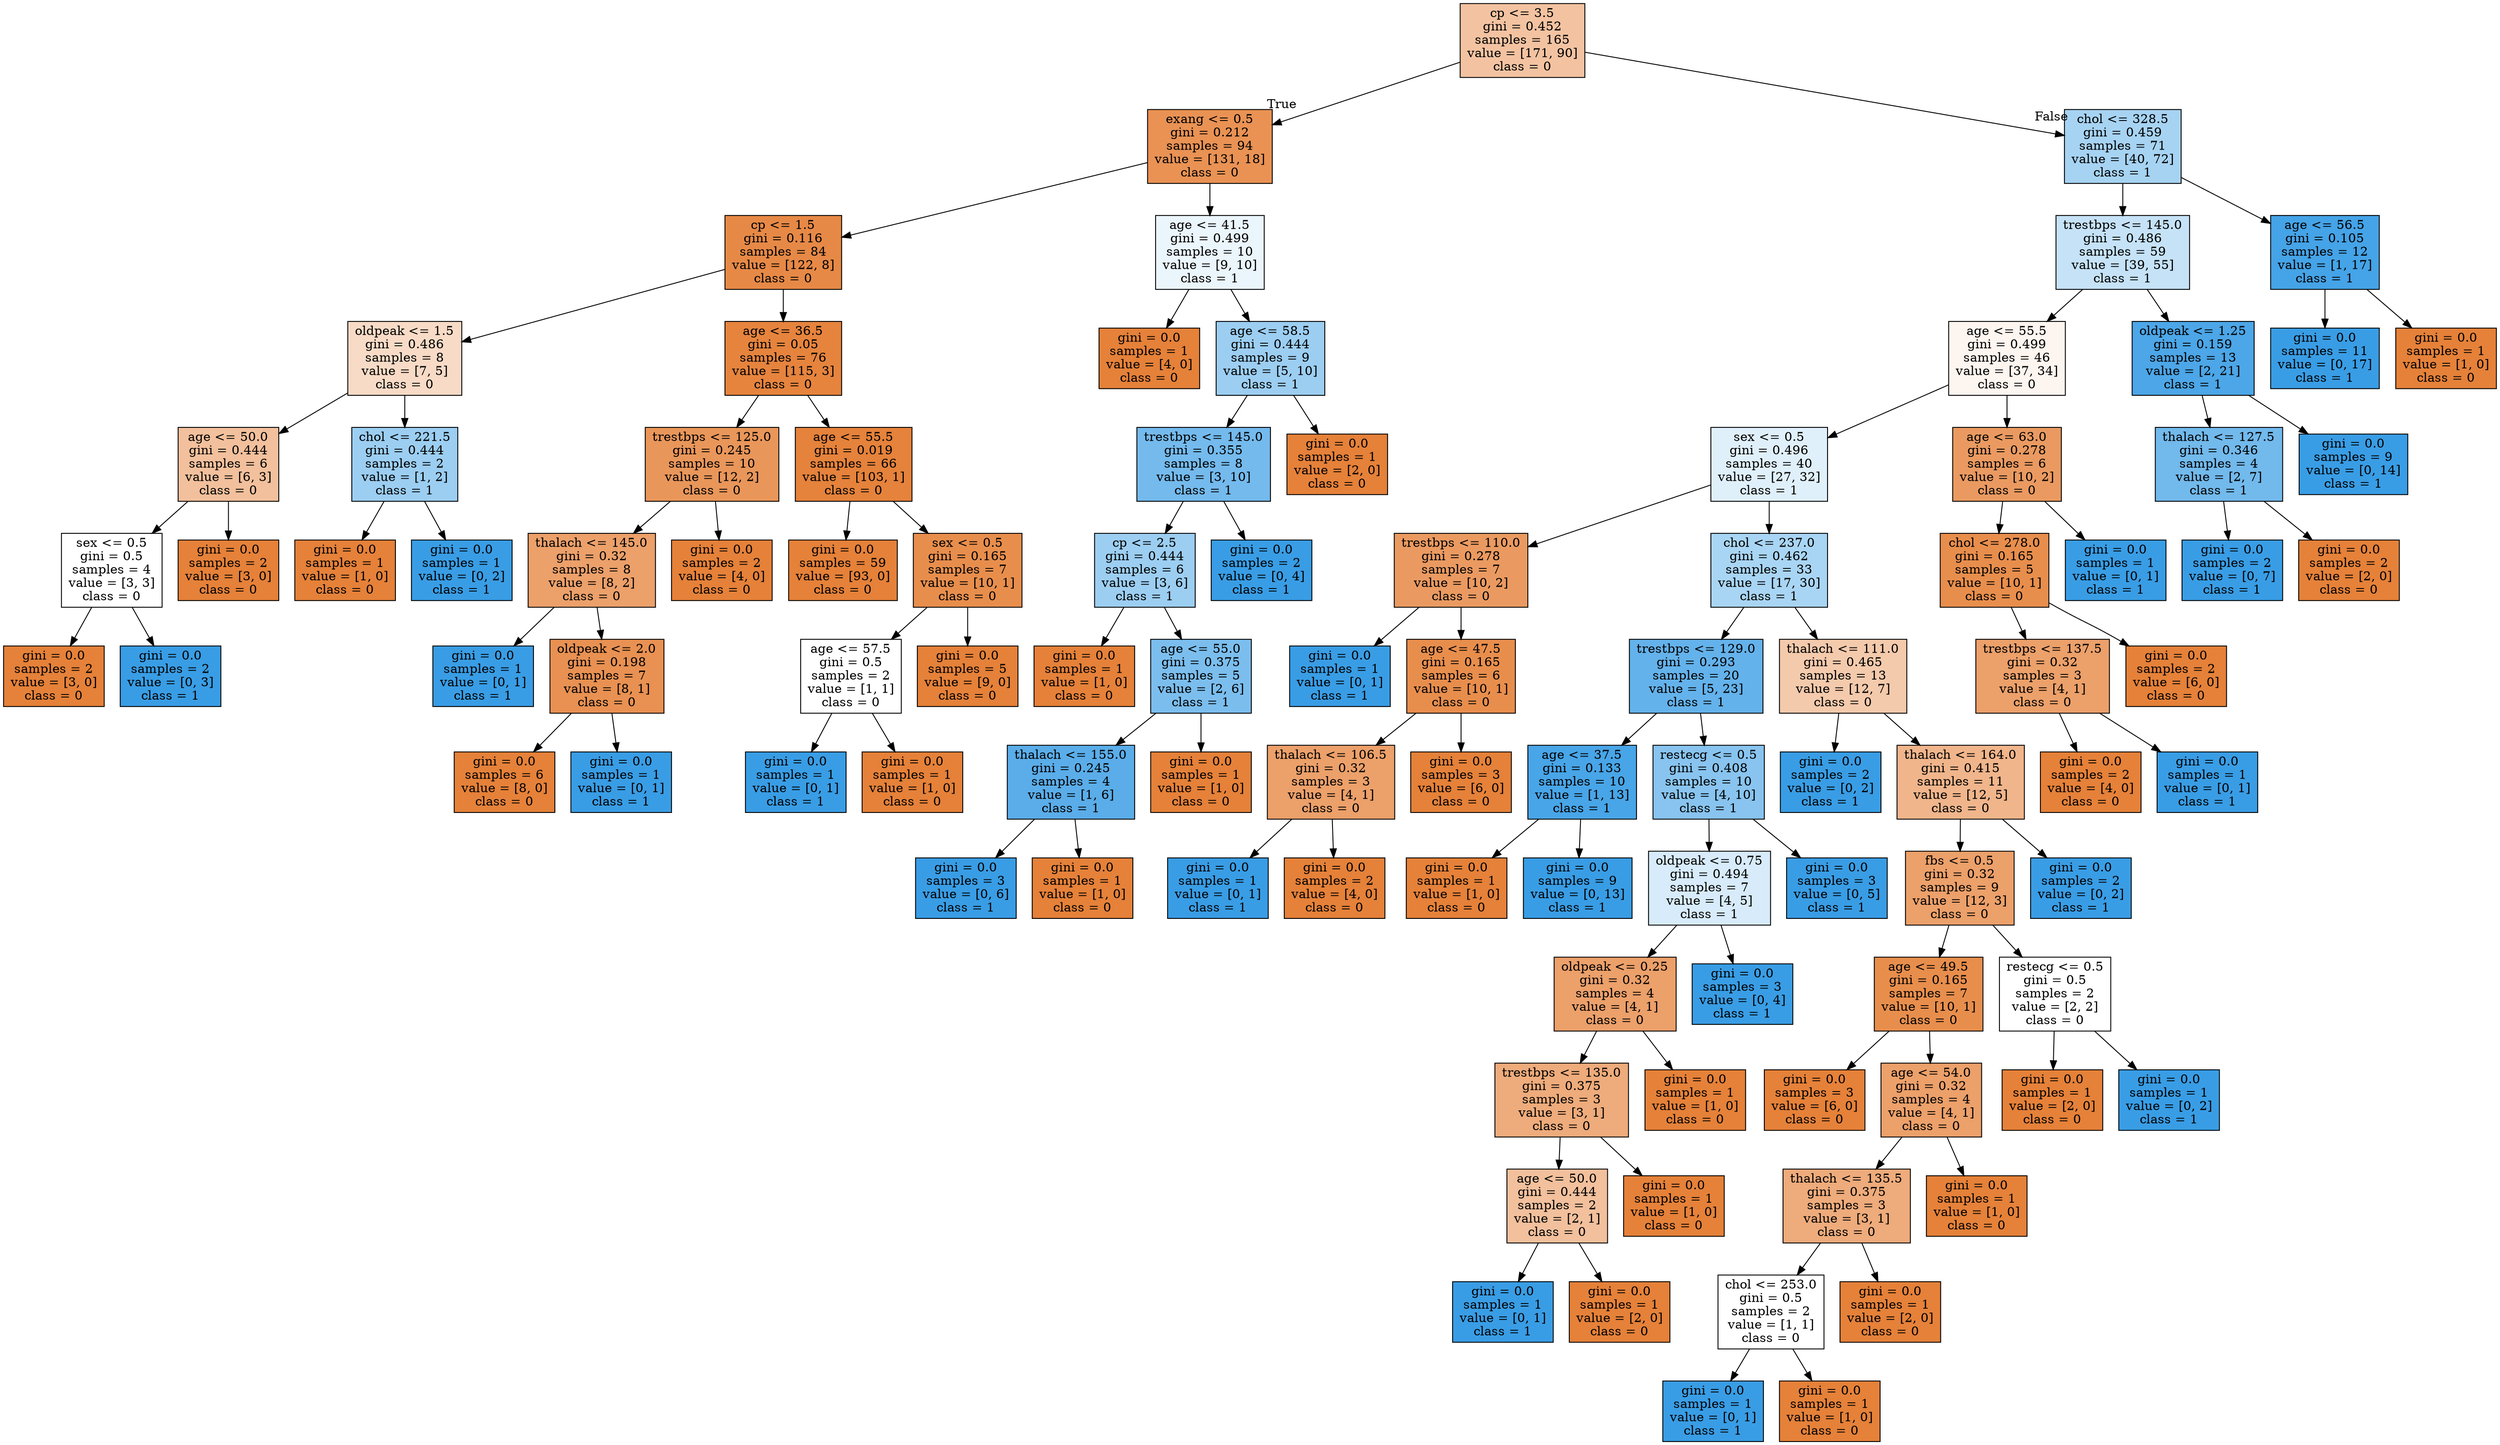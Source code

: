 digraph Tree {
node [shape=box, style="filled", color="black"] ;
0 [label="cp <= 3.5\ngini = 0.452\nsamples = 165\nvalue = [171, 90]\nclass = 0", fillcolor="#f3c3a1"] ;
1 [label="exang <= 0.5\ngini = 0.212\nsamples = 94\nvalue = [131, 18]\nclass = 0", fillcolor="#e99254"] ;
0 -> 1 [labeldistance=2.5, labelangle=45, headlabel="True"] ;
2 [label="cp <= 1.5\ngini = 0.116\nsamples = 84\nvalue = [122, 8]\nclass = 0", fillcolor="#e78946"] ;
1 -> 2 ;
3 [label="oldpeak <= 1.5\ngini = 0.486\nsamples = 8\nvalue = [7, 5]\nclass = 0", fillcolor="#f8dbc6"] ;
2 -> 3 ;
4 [label="age <= 50.0\ngini = 0.444\nsamples = 6\nvalue = [6, 3]\nclass = 0", fillcolor="#f2c09c"] ;
3 -> 4 ;
5 [label="sex <= 0.5\ngini = 0.5\nsamples = 4\nvalue = [3, 3]\nclass = 0", fillcolor="#ffffff"] ;
4 -> 5 ;
6 [label="gini = 0.0\nsamples = 2\nvalue = [3, 0]\nclass = 0", fillcolor="#e58139"] ;
5 -> 6 ;
7 [label="gini = 0.0\nsamples = 2\nvalue = [0, 3]\nclass = 1", fillcolor="#399de5"] ;
5 -> 7 ;
8 [label="gini = 0.0\nsamples = 2\nvalue = [3, 0]\nclass = 0", fillcolor="#e58139"] ;
4 -> 8 ;
9 [label="chol <= 221.5\ngini = 0.444\nsamples = 2\nvalue = [1, 2]\nclass = 1", fillcolor="#9ccef2"] ;
3 -> 9 ;
10 [label="gini = 0.0\nsamples = 1\nvalue = [1, 0]\nclass = 0", fillcolor="#e58139"] ;
9 -> 10 ;
11 [label="gini = 0.0\nsamples = 1\nvalue = [0, 2]\nclass = 1", fillcolor="#399de5"] ;
9 -> 11 ;
12 [label="age <= 36.5\ngini = 0.05\nsamples = 76\nvalue = [115, 3]\nclass = 0", fillcolor="#e6843e"] ;
2 -> 12 ;
13 [label="trestbps <= 125.0\ngini = 0.245\nsamples = 10\nvalue = [12, 2]\nclass = 0", fillcolor="#e9965a"] ;
12 -> 13 ;
14 [label="thalach <= 145.0\ngini = 0.32\nsamples = 8\nvalue = [8, 2]\nclass = 0", fillcolor="#eca06a"] ;
13 -> 14 ;
15 [label="gini = 0.0\nsamples = 1\nvalue = [0, 1]\nclass = 1", fillcolor="#399de5"] ;
14 -> 15 ;
16 [label="oldpeak <= 2.0\ngini = 0.198\nsamples = 7\nvalue = [8, 1]\nclass = 0", fillcolor="#e89152"] ;
14 -> 16 ;
17 [label="gini = 0.0\nsamples = 6\nvalue = [8, 0]\nclass = 0", fillcolor="#e58139"] ;
16 -> 17 ;
18 [label="gini = 0.0\nsamples = 1\nvalue = [0, 1]\nclass = 1", fillcolor="#399de5"] ;
16 -> 18 ;
19 [label="gini = 0.0\nsamples = 2\nvalue = [4, 0]\nclass = 0", fillcolor="#e58139"] ;
13 -> 19 ;
20 [label="age <= 55.5\ngini = 0.019\nsamples = 66\nvalue = [103, 1]\nclass = 0", fillcolor="#e5823b"] ;
12 -> 20 ;
21 [label="gini = 0.0\nsamples = 59\nvalue = [93, 0]\nclass = 0", fillcolor="#e58139"] ;
20 -> 21 ;
22 [label="sex <= 0.5\ngini = 0.165\nsamples = 7\nvalue = [10, 1]\nclass = 0", fillcolor="#e88e4d"] ;
20 -> 22 ;
23 [label="age <= 57.5\ngini = 0.5\nsamples = 2\nvalue = [1, 1]\nclass = 0", fillcolor="#ffffff"] ;
22 -> 23 ;
24 [label="gini = 0.0\nsamples = 1\nvalue = [0, 1]\nclass = 1", fillcolor="#399de5"] ;
23 -> 24 ;
25 [label="gini = 0.0\nsamples = 1\nvalue = [1, 0]\nclass = 0", fillcolor="#e58139"] ;
23 -> 25 ;
26 [label="gini = 0.0\nsamples = 5\nvalue = [9, 0]\nclass = 0", fillcolor="#e58139"] ;
22 -> 26 ;
27 [label="age <= 41.5\ngini = 0.499\nsamples = 10\nvalue = [9, 10]\nclass = 1", fillcolor="#ebf5fc"] ;
1 -> 27 ;
28 [label="gini = 0.0\nsamples = 1\nvalue = [4, 0]\nclass = 0", fillcolor="#e58139"] ;
27 -> 28 ;
29 [label="age <= 58.5\ngini = 0.444\nsamples = 9\nvalue = [5, 10]\nclass = 1", fillcolor="#9ccef2"] ;
27 -> 29 ;
30 [label="trestbps <= 145.0\ngini = 0.355\nsamples = 8\nvalue = [3, 10]\nclass = 1", fillcolor="#74baed"] ;
29 -> 30 ;
31 [label="cp <= 2.5\ngini = 0.444\nsamples = 6\nvalue = [3, 6]\nclass = 1", fillcolor="#9ccef2"] ;
30 -> 31 ;
32 [label="gini = 0.0\nsamples = 1\nvalue = [1, 0]\nclass = 0", fillcolor="#e58139"] ;
31 -> 32 ;
33 [label="age <= 55.0\ngini = 0.375\nsamples = 5\nvalue = [2, 6]\nclass = 1", fillcolor="#7bbeee"] ;
31 -> 33 ;
34 [label="thalach <= 155.0\ngini = 0.245\nsamples = 4\nvalue = [1, 6]\nclass = 1", fillcolor="#5aade9"] ;
33 -> 34 ;
35 [label="gini = 0.0\nsamples = 3\nvalue = [0, 6]\nclass = 1", fillcolor="#399de5"] ;
34 -> 35 ;
36 [label="gini = 0.0\nsamples = 1\nvalue = [1, 0]\nclass = 0", fillcolor="#e58139"] ;
34 -> 36 ;
37 [label="gini = 0.0\nsamples = 1\nvalue = [1, 0]\nclass = 0", fillcolor="#e58139"] ;
33 -> 37 ;
38 [label="gini = 0.0\nsamples = 2\nvalue = [0, 4]\nclass = 1", fillcolor="#399de5"] ;
30 -> 38 ;
39 [label="gini = 0.0\nsamples = 1\nvalue = [2, 0]\nclass = 0", fillcolor="#e58139"] ;
29 -> 39 ;
40 [label="chol <= 328.5\ngini = 0.459\nsamples = 71\nvalue = [40, 72]\nclass = 1", fillcolor="#a7d3f3"] ;
0 -> 40 [labeldistance=2.5, labelangle=-45, headlabel="False"] ;
41 [label="trestbps <= 145.0\ngini = 0.486\nsamples = 59\nvalue = [39, 55]\nclass = 1", fillcolor="#c5e2f7"] ;
40 -> 41 ;
42 [label="age <= 55.5\ngini = 0.499\nsamples = 46\nvalue = [37, 34]\nclass = 0", fillcolor="#fdf5ef"] ;
41 -> 42 ;
43 [label="sex <= 0.5\ngini = 0.496\nsamples = 40\nvalue = [27, 32]\nclass = 1", fillcolor="#e0f0fb"] ;
42 -> 43 ;
44 [label="trestbps <= 110.0\ngini = 0.278\nsamples = 7\nvalue = [10, 2]\nclass = 0", fillcolor="#ea9a61"] ;
43 -> 44 ;
45 [label="gini = 0.0\nsamples = 1\nvalue = [0, 1]\nclass = 1", fillcolor="#399de5"] ;
44 -> 45 ;
46 [label="age <= 47.5\ngini = 0.165\nsamples = 6\nvalue = [10, 1]\nclass = 0", fillcolor="#e88e4d"] ;
44 -> 46 ;
47 [label="thalach <= 106.5\ngini = 0.32\nsamples = 3\nvalue = [4, 1]\nclass = 0", fillcolor="#eca06a"] ;
46 -> 47 ;
48 [label="gini = 0.0\nsamples = 1\nvalue = [0, 1]\nclass = 1", fillcolor="#399de5"] ;
47 -> 48 ;
49 [label="gini = 0.0\nsamples = 2\nvalue = [4, 0]\nclass = 0", fillcolor="#e58139"] ;
47 -> 49 ;
50 [label="gini = 0.0\nsamples = 3\nvalue = [6, 0]\nclass = 0", fillcolor="#e58139"] ;
46 -> 50 ;
51 [label="chol <= 237.0\ngini = 0.462\nsamples = 33\nvalue = [17, 30]\nclass = 1", fillcolor="#a9d5f4"] ;
43 -> 51 ;
52 [label="trestbps <= 129.0\ngini = 0.293\nsamples = 20\nvalue = [5, 23]\nclass = 1", fillcolor="#64b2eb"] ;
51 -> 52 ;
53 [label="age <= 37.5\ngini = 0.133\nsamples = 10\nvalue = [1, 13]\nclass = 1", fillcolor="#48a5e7"] ;
52 -> 53 ;
54 [label="gini = 0.0\nsamples = 1\nvalue = [1, 0]\nclass = 0", fillcolor="#e58139"] ;
53 -> 54 ;
55 [label="gini = 0.0\nsamples = 9\nvalue = [0, 13]\nclass = 1", fillcolor="#399de5"] ;
53 -> 55 ;
56 [label="restecg <= 0.5\ngini = 0.408\nsamples = 10\nvalue = [4, 10]\nclass = 1", fillcolor="#88c4ef"] ;
52 -> 56 ;
57 [label="oldpeak <= 0.75\ngini = 0.494\nsamples = 7\nvalue = [4, 5]\nclass = 1", fillcolor="#d7ebfa"] ;
56 -> 57 ;
58 [label="oldpeak <= 0.25\ngini = 0.32\nsamples = 4\nvalue = [4, 1]\nclass = 0", fillcolor="#eca06a"] ;
57 -> 58 ;
59 [label="trestbps <= 135.0\ngini = 0.375\nsamples = 3\nvalue = [3, 1]\nclass = 0", fillcolor="#eeab7b"] ;
58 -> 59 ;
60 [label="age <= 50.0\ngini = 0.444\nsamples = 2\nvalue = [2, 1]\nclass = 0", fillcolor="#f2c09c"] ;
59 -> 60 ;
61 [label="gini = 0.0\nsamples = 1\nvalue = [0, 1]\nclass = 1", fillcolor="#399de5"] ;
60 -> 61 ;
62 [label="gini = 0.0\nsamples = 1\nvalue = [2, 0]\nclass = 0", fillcolor="#e58139"] ;
60 -> 62 ;
63 [label="gini = 0.0\nsamples = 1\nvalue = [1, 0]\nclass = 0", fillcolor="#e58139"] ;
59 -> 63 ;
64 [label="gini = 0.0\nsamples = 1\nvalue = [1, 0]\nclass = 0", fillcolor="#e58139"] ;
58 -> 64 ;
65 [label="gini = 0.0\nsamples = 3\nvalue = [0, 4]\nclass = 1", fillcolor="#399de5"] ;
57 -> 65 ;
66 [label="gini = 0.0\nsamples = 3\nvalue = [0, 5]\nclass = 1", fillcolor="#399de5"] ;
56 -> 66 ;
67 [label="thalach <= 111.0\ngini = 0.465\nsamples = 13\nvalue = [12, 7]\nclass = 0", fillcolor="#f4caac"] ;
51 -> 67 ;
68 [label="gini = 0.0\nsamples = 2\nvalue = [0, 2]\nclass = 1", fillcolor="#399de5"] ;
67 -> 68 ;
69 [label="thalach <= 164.0\ngini = 0.415\nsamples = 11\nvalue = [12, 5]\nclass = 0", fillcolor="#f0b58b"] ;
67 -> 69 ;
70 [label="fbs <= 0.5\ngini = 0.32\nsamples = 9\nvalue = [12, 3]\nclass = 0", fillcolor="#eca06a"] ;
69 -> 70 ;
71 [label="age <= 49.5\ngini = 0.165\nsamples = 7\nvalue = [10, 1]\nclass = 0", fillcolor="#e88e4d"] ;
70 -> 71 ;
72 [label="gini = 0.0\nsamples = 3\nvalue = [6, 0]\nclass = 0", fillcolor="#e58139"] ;
71 -> 72 ;
73 [label="age <= 54.0\ngini = 0.32\nsamples = 4\nvalue = [4, 1]\nclass = 0", fillcolor="#eca06a"] ;
71 -> 73 ;
74 [label="thalach <= 135.5\ngini = 0.375\nsamples = 3\nvalue = [3, 1]\nclass = 0", fillcolor="#eeab7b"] ;
73 -> 74 ;
75 [label="chol <= 253.0\ngini = 0.5\nsamples = 2\nvalue = [1, 1]\nclass = 0", fillcolor="#ffffff"] ;
74 -> 75 ;
76 [label="gini = 0.0\nsamples = 1\nvalue = [0, 1]\nclass = 1", fillcolor="#399de5"] ;
75 -> 76 ;
77 [label="gini = 0.0\nsamples = 1\nvalue = [1, 0]\nclass = 0", fillcolor="#e58139"] ;
75 -> 77 ;
78 [label="gini = 0.0\nsamples = 1\nvalue = [2, 0]\nclass = 0", fillcolor="#e58139"] ;
74 -> 78 ;
79 [label="gini = 0.0\nsamples = 1\nvalue = [1, 0]\nclass = 0", fillcolor="#e58139"] ;
73 -> 79 ;
80 [label="restecg <= 0.5\ngini = 0.5\nsamples = 2\nvalue = [2, 2]\nclass = 0", fillcolor="#ffffff"] ;
70 -> 80 ;
81 [label="gini = 0.0\nsamples = 1\nvalue = [2, 0]\nclass = 0", fillcolor="#e58139"] ;
80 -> 81 ;
82 [label="gini = 0.0\nsamples = 1\nvalue = [0, 2]\nclass = 1", fillcolor="#399de5"] ;
80 -> 82 ;
83 [label="gini = 0.0\nsamples = 2\nvalue = [0, 2]\nclass = 1", fillcolor="#399de5"] ;
69 -> 83 ;
84 [label="age <= 63.0\ngini = 0.278\nsamples = 6\nvalue = [10, 2]\nclass = 0", fillcolor="#ea9a61"] ;
42 -> 84 ;
85 [label="chol <= 278.0\ngini = 0.165\nsamples = 5\nvalue = [10, 1]\nclass = 0", fillcolor="#e88e4d"] ;
84 -> 85 ;
86 [label="trestbps <= 137.5\ngini = 0.32\nsamples = 3\nvalue = [4, 1]\nclass = 0", fillcolor="#eca06a"] ;
85 -> 86 ;
87 [label="gini = 0.0\nsamples = 2\nvalue = [4, 0]\nclass = 0", fillcolor="#e58139"] ;
86 -> 87 ;
88 [label="gini = 0.0\nsamples = 1\nvalue = [0, 1]\nclass = 1", fillcolor="#399de5"] ;
86 -> 88 ;
89 [label="gini = 0.0\nsamples = 2\nvalue = [6, 0]\nclass = 0", fillcolor="#e58139"] ;
85 -> 89 ;
90 [label="gini = 0.0\nsamples = 1\nvalue = [0, 1]\nclass = 1", fillcolor="#399de5"] ;
84 -> 90 ;
91 [label="oldpeak <= 1.25\ngini = 0.159\nsamples = 13\nvalue = [2, 21]\nclass = 1", fillcolor="#4ca6e7"] ;
41 -> 91 ;
92 [label="thalach <= 127.5\ngini = 0.346\nsamples = 4\nvalue = [2, 7]\nclass = 1", fillcolor="#72b9ec"] ;
91 -> 92 ;
93 [label="gini = 0.0\nsamples = 2\nvalue = [0, 7]\nclass = 1", fillcolor="#399de5"] ;
92 -> 93 ;
94 [label="gini = 0.0\nsamples = 2\nvalue = [2, 0]\nclass = 0", fillcolor="#e58139"] ;
92 -> 94 ;
95 [label="gini = 0.0\nsamples = 9\nvalue = [0, 14]\nclass = 1", fillcolor="#399de5"] ;
91 -> 95 ;
96 [label="age <= 56.5\ngini = 0.105\nsamples = 12\nvalue = [1, 17]\nclass = 1", fillcolor="#45a3e7"] ;
40 -> 96 ;
97 [label="gini = 0.0\nsamples = 11\nvalue = [0, 17]\nclass = 1", fillcolor="#399de5"] ;
96 -> 97 ;
98 [label="gini = 0.0\nsamples = 1\nvalue = [1, 0]\nclass = 0", fillcolor="#e58139"] ;
96 -> 98 ;
}